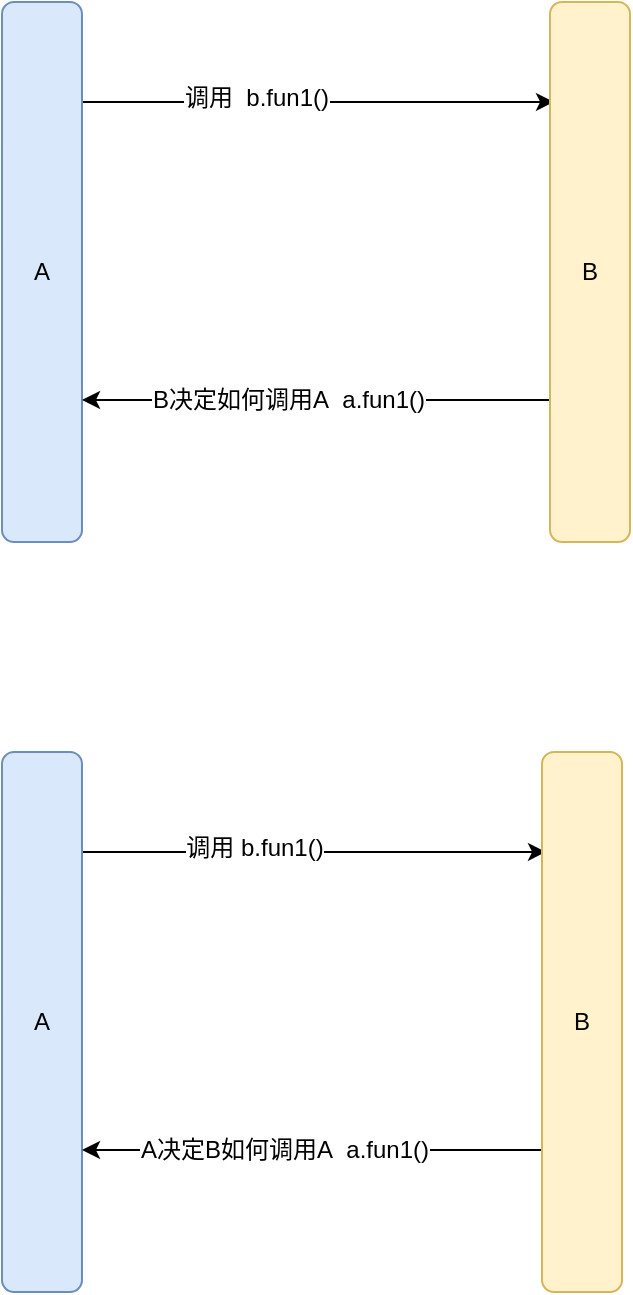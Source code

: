 <mxfile version="12.4.2" type="device" pages="1"><diagram id="Mj0FS14py7HOlZEqOkGn" name="Page-1"><mxGraphModel dx="1092" dy="774" grid="0" gridSize="10" guides="1" tooltips="1" connect="1" arrows="1" fold="1" page="1" pageScale="1" pageWidth="827" pageHeight="1169" math="0" shadow="0"><root><mxCell id="0"/><mxCell id="1" parent="0"/><mxCell id="I2GJuJCzVDzptW24zfoJ-6" style="edgeStyle=orthogonalEdgeStyle;rounded=0;orthogonalLoop=1;jettySize=auto;html=1;entryX=0.05;entryY=0.185;entryDx=0;entryDy=0;entryPerimeter=0;" edge="1" parent="1" source="I2GJuJCzVDzptW24zfoJ-1" target="I2GJuJCzVDzptW24zfoJ-2"><mxGeometry relative="1" as="geometry"><Array as="points"><mxPoint x="303" y="250"/><mxPoint x="303" y="250"/></Array></mxGeometry></mxCell><mxCell id="I2GJuJCzVDzptW24zfoJ-7" value="调用&amp;nbsp; b.fun1()" style="text;html=1;align=center;verticalAlign=middle;resizable=0;points=[];;labelBackgroundColor=#ffffff;" vertex="1" connectable="0" parent="I2GJuJCzVDzptW24zfoJ-6"><mxGeometry x="-0.265" y="2" relative="1" as="geometry"><mxPoint as="offset"/></mxGeometry></mxCell><mxCell id="I2GJuJCzVDzptW24zfoJ-1" value="A" style="rounded=1;whiteSpace=wrap;html=1;fillColor=#dae8fc;strokeColor=#6c8ebf;" vertex="1" parent="1"><mxGeometry x="200" y="200" width="40" height="270" as="geometry"/></mxCell><mxCell id="I2GJuJCzVDzptW24zfoJ-5" style="edgeStyle=orthogonalEdgeStyle;rounded=0;orthogonalLoop=1;jettySize=auto;html=1;" edge="1" parent="1" source="I2GJuJCzVDzptW24zfoJ-2" target="I2GJuJCzVDzptW24zfoJ-1"><mxGeometry relative="1" as="geometry"><Array as="points"><mxPoint x="350" y="399"/><mxPoint x="350" y="399"/></Array></mxGeometry></mxCell><mxCell id="I2GJuJCzVDzptW24zfoJ-8" value="B决定如何调用A&amp;nbsp; a.fun1()" style="text;html=1;align=center;verticalAlign=middle;resizable=0;points=[];;labelBackgroundColor=#ffffff;" vertex="1" connectable="0" parent="I2GJuJCzVDzptW24zfoJ-5"><mxGeometry x="0.124" relative="1" as="geometry"><mxPoint as="offset"/></mxGeometry></mxCell><mxCell id="I2GJuJCzVDzptW24zfoJ-2" value="B" style="rounded=1;whiteSpace=wrap;html=1;fillColor=#fff2cc;strokeColor=#d6b656;" vertex="1" parent="1"><mxGeometry x="474" y="200" width="40" height="270" as="geometry"/></mxCell><mxCell id="I2GJuJCzVDzptW24zfoJ-9" style="edgeStyle=orthogonalEdgeStyle;rounded=0;orthogonalLoop=1;jettySize=auto;html=1;entryX=0.05;entryY=0.185;entryDx=0;entryDy=0;entryPerimeter=0;" edge="1" source="I2GJuJCzVDzptW24zfoJ-11" target="I2GJuJCzVDzptW24zfoJ-14" parent="1"><mxGeometry relative="1" as="geometry"><Array as="points"><mxPoint x="303" y="625"/><mxPoint x="303" y="625"/></Array></mxGeometry></mxCell><mxCell id="I2GJuJCzVDzptW24zfoJ-10" value="调用 b.fun1()" style="text;html=1;align=center;verticalAlign=middle;resizable=0;points=[];;labelBackgroundColor=#ffffff;" vertex="1" connectable="0" parent="I2GJuJCzVDzptW24zfoJ-9"><mxGeometry x="-0.265" y="2" relative="1" as="geometry"><mxPoint as="offset"/></mxGeometry></mxCell><mxCell id="I2GJuJCzVDzptW24zfoJ-11" value="A" style="rounded=1;whiteSpace=wrap;html=1;fillColor=#dae8fc;strokeColor=#6c8ebf;" vertex="1" parent="1"><mxGeometry x="200" y="575" width="40" height="270" as="geometry"/></mxCell><mxCell id="I2GJuJCzVDzptW24zfoJ-12" style="edgeStyle=orthogonalEdgeStyle;rounded=0;orthogonalLoop=1;jettySize=auto;html=1;" edge="1" source="I2GJuJCzVDzptW24zfoJ-14" target="I2GJuJCzVDzptW24zfoJ-11" parent="1"><mxGeometry relative="1" as="geometry"><Array as="points"><mxPoint x="350" y="774"/><mxPoint x="350" y="774"/></Array></mxGeometry></mxCell><mxCell id="I2GJuJCzVDzptW24zfoJ-13" value="A决定B如何调用A&amp;nbsp; a.fun1()" style="text;html=1;align=center;verticalAlign=middle;resizable=0;points=[];;labelBackgroundColor=#ffffff;" vertex="1" connectable="0" parent="I2GJuJCzVDzptW24zfoJ-12"><mxGeometry x="0.124" relative="1" as="geometry"><mxPoint as="offset"/></mxGeometry></mxCell><mxCell id="I2GJuJCzVDzptW24zfoJ-14" value="B" style="rounded=1;whiteSpace=wrap;html=1;fillColor=#fff2cc;strokeColor=#d6b656;" vertex="1" parent="1"><mxGeometry x="470" y="575" width="40" height="270" as="geometry"/></mxCell></root></mxGraphModel></diagram></mxfile>